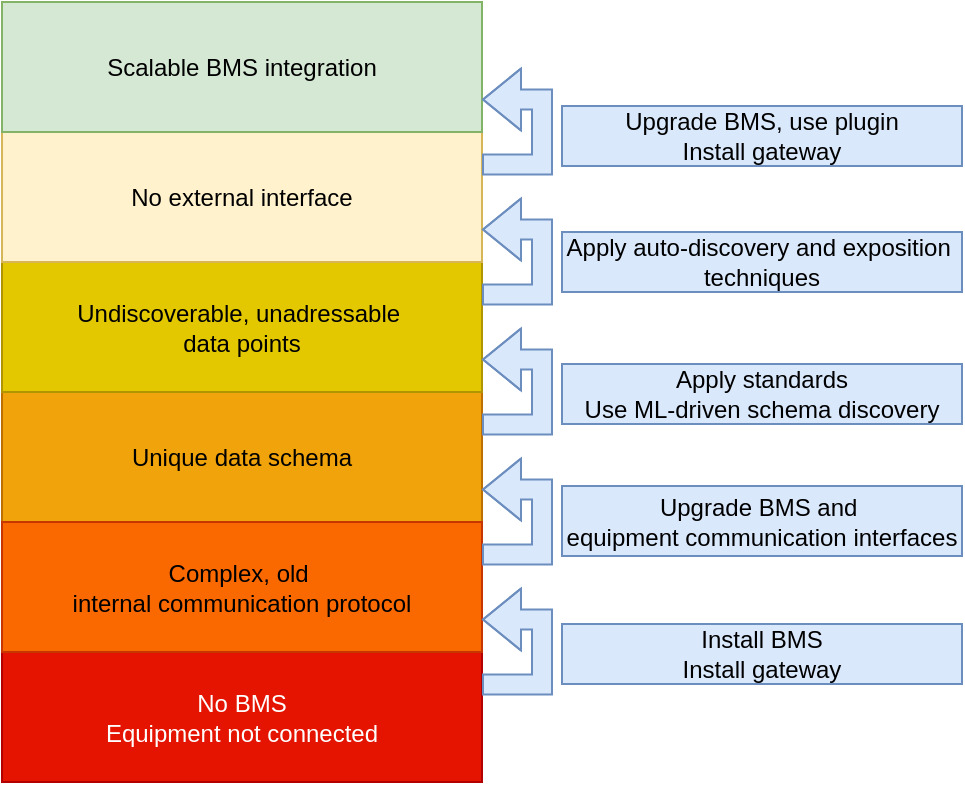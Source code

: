 <mxfile version="24.5.3" type="device">
  <diagram name="Page-1" id="dBMrY1sAy0kbCKGE9TMt">
    <mxGraphModel dx="1384" dy="843" grid="1" gridSize="10" guides="1" tooltips="1" connect="1" arrows="1" fold="1" page="1" pageScale="1" pageWidth="850" pageHeight="1100" math="0" shadow="0">
      <root>
        <mxCell id="0" />
        <mxCell id="1" parent="0" />
        <mxCell id="TtAZGiuE-PIxpERINSoc-18" value="No BMS&lt;div&gt;Equipment not connected&lt;/div&gt;" style="text;html=1;align=center;verticalAlign=middle;whiteSpace=wrap;rounded=0;fillColor=#e51400;strokeColor=#B20000;direction=south;fontColor=#ffffff;" vertex="1" parent="1">
          <mxGeometry x="80" y="630" width="240" height="65" as="geometry" />
        </mxCell>
        <mxCell id="TtAZGiuE-PIxpERINSoc-27" value="Unique data schema" style="text;html=1;align=center;verticalAlign=middle;whiteSpace=wrap;rounded=0;fillColor=#f0a30a;strokeColor=#BD7000;direction=south;fontColor=#000000;" vertex="1" parent="1">
          <mxGeometry x="80" y="500" width="240" height="65" as="geometry" />
        </mxCell>
        <mxCell id="TtAZGiuE-PIxpERINSoc-28" value="Complex, old&amp;nbsp;&lt;div&gt;internal communication protocol&lt;/div&gt;" style="text;html=1;align=center;verticalAlign=middle;whiteSpace=wrap;rounded=0;fillColor=#fa6800;strokeColor=#C73500;direction=south;fontColor=#000000;" vertex="1" parent="1">
          <mxGeometry x="80" y="565" width="240" height="65" as="geometry" />
        </mxCell>
        <mxCell id="TtAZGiuE-PIxpERINSoc-29" value="Undiscoverable, unadressable&amp;nbsp;&lt;div&gt;data points&lt;/div&gt;" style="text;html=1;align=center;verticalAlign=middle;whiteSpace=wrap;rounded=0;fillColor=#e3c800;strokeColor=#B09500;direction=south;fontColor=#000000;" vertex="1" parent="1">
          <mxGeometry x="80" y="435" width="240" height="65" as="geometry" />
        </mxCell>
        <mxCell id="TtAZGiuE-PIxpERINSoc-30" value="No external interface" style="text;html=1;align=center;verticalAlign=middle;whiteSpace=wrap;rounded=0;fillColor=#fff2cc;strokeColor=#d6b656;direction=south;" vertex="1" parent="1">
          <mxGeometry x="80" y="370" width="240" height="65" as="geometry" />
        </mxCell>
        <mxCell id="TtAZGiuE-PIxpERINSoc-31" value="Scalable BMS integration" style="text;html=1;align=center;verticalAlign=middle;whiteSpace=wrap;rounded=0;fillColor=#d5e8d4;strokeColor=#82b366;direction=south;" vertex="1" parent="1">
          <mxGeometry x="80" y="305" width="240" height="65" as="geometry" />
        </mxCell>
        <mxCell id="TtAZGiuE-PIxpERINSoc-32" value="" style="shape=flexArrow;endArrow=classic;html=1;rounded=0;exitX=0.25;exitY=0;exitDx=0;exitDy=0;entryX=0.75;entryY=0;entryDx=0;entryDy=0;edgeStyle=entityRelationEdgeStyle;fillColor=#dae8fc;strokeColor=#6c8ebf;" edge="1" parent="1" source="TtAZGiuE-PIxpERINSoc-18" target="TtAZGiuE-PIxpERINSoc-28">
          <mxGeometry width="50" height="50" relative="1" as="geometry">
            <mxPoint x="630" y="460" as="sourcePoint" />
            <mxPoint x="680" y="410" as="targetPoint" />
            <Array as="points">
              <mxPoint x="370" y="630" />
              <mxPoint x="380" y="630" />
              <mxPoint x="390" y="630" />
            </Array>
          </mxGeometry>
        </mxCell>
        <mxCell id="TtAZGiuE-PIxpERINSoc-34" value="" style="shape=flexArrow;endArrow=classic;html=1;rounded=0;exitX=0.25;exitY=0;exitDx=0;exitDy=0;entryX=0.75;entryY=0;entryDx=0;entryDy=0;edgeStyle=entityRelationEdgeStyle;fillColor=#dae8fc;strokeColor=#6c8ebf;" edge="1" parent="1" source="TtAZGiuE-PIxpERINSoc-28" target="TtAZGiuE-PIxpERINSoc-27">
          <mxGeometry width="50" height="50" relative="1" as="geometry">
            <mxPoint x="330" y="673" as="sourcePoint" />
            <mxPoint x="330" y="608" as="targetPoint" />
            <Array as="points">
              <mxPoint x="380" y="640" />
              <mxPoint x="390" y="640" />
              <mxPoint x="400" y="640" />
            </Array>
          </mxGeometry>
        </mxCell>
        <mxCell id="TtAZGiuE-PIxpERINSoc-35" value="" style="shape=flexArrow;endArrow=classic;html=1;rounded=0;exitX=0.25;exitY=0;exitDx=0;exitDy=0;entryX=0.75;entryY=0;entryDx=0;entryDy=0;edgeStyle=entityRelationEdgeStyle;fillColor=#dae8fc;strokeColor=#6c8ebf;" edge="1" parent="1" source="TtAZGiuE-PIxpERINSoc-27" target="TtAZGiuE-PIxpERINSoc-29">
          <mxGeometry width="50" height="50" relative="1" as="geometry">
            <mxPoint x="330" y="591" as="sourcePoint" />
            <mxPoint x="330" y="543" as="targetPoint" />
            <Array as="points">
              <mxPoint x="390" y="650" />
              <mxPoint x="400" y="650" />
              <mxPoint x="410" y="650" />
            </Array>
          </mxGeometry>
        </mxCell>
        <mxCell id="TtAZGiuE-PIxpERINSoc-36" value="" style="shape=flexArrow;endArrow=classic;html=1;rounded=0;exitX=0.25;exitY=0;exitDx=0;exitDy=0;entryX=0.75;entryY=0;entryDx=0;entryDy=0;edgeStyle=entityRelationEdgeStyle;fillColor=#dae8fc;strokeColor=#6c8ebf;" edge="1" parent="1" source="TtAZGiuE-PIxpERINSoc-29" target="TtAZGiuE-PIxpERINSoc-30">
          <mxGeometry width="50" height="50" relative="1" as="geometry">
            <mxPoint x="330" y="526" as="sourcePoint" />
            <mxPoint x="330" y="494" as="targetPoint" />
            <Array as="points">
              <mxPoint x="400" y="660" />
              <mxPoint x="410" y="660" />
              <mxPoint x="420" y="660" />
            </Array>
          </mxGeometry>
        </mxCell>
        <mxCell id="TtAZGiuE-PIxpERINSoc-37" value="" style="shape=flexArrow;endArrow=classic;html=1;rounded=0;exitX=0.25;exitY=0;exitDx=0;exitDy=0;entryX=0.75;entryY=0;entryDx=0;entryDy=0;edgeStyle=entityRelationEdgeStyle;fillColor=#dae8fc;strokeColor=#6c8ebf;" edge="1" parent="1" source="TtAZGiuE-PIxpERINSoc-30" target="TtAZGiuE-PIxpERINSoc-31">
          <mxGeometry width="50" height="50" relative="1" as="geometry">
            <mxPoint x="330" y="461" as="sourcePoint" />
            <mxPoint x="330" y="429" as="targetPoint" />
            <Array as="points">
              <mxPoint x="410" y="670" />
              <mxPoint x="420" y="670" />
              <mxPoint x="430" y="670" />
            </Array>
          </mxGeometry>
        </mxCell>
        <mxCell id="TtAZGiuE-PIxpERINSoc-38" value="Install BMS&lt;div&gt;Install gateway&lt;/div&gt;" style="text;html=1;align=center;verticalAlign=middle;whiteSpace=wrap;rounded=0;strokeColor=#6c8ebf;fillColor=#dae8fc;" vertex="1" parent="1">
          <mxGeometry x="360" y="616" width="200" height="30" as="geometry" />
        </mxCell>
        <mxCell id="TtAZGiuE-PIxpERINSoc-40" value="Upgrade BMS and&amp;nbsp;&lt;div&gt;equipment communication interfaces&lt;/div&gt;" style="text;html=1;align=center;verticalAlign=middle;whiteSpace=wrap;rounded=0;strokeColor=#6c8ebf;fillColor=#dae8fc;" vertex="1" parent="1">
          <mxGeometry x="360" y="547" width="200" height="35" as="geometry" />
        </mxCell>
        <mxCell id="TtAZGiuE-PIxpERINSoc-41" value="Apply standards&lt;div&gt;Use ML-driven schema discovery&lt;/div&gt;" style="text;html=1;align=center;verticalAlign=middle;whiteSpace=wrap;rounded=0;strokeColor=#6c8ebf;fillColor=#dae8fc;" vertex="1" parent="1">
          <mxGeometry x="360" y="486" width="200" height="30" as="geometry" />
        </mxCell>
        <mxCell id="TtAZGiuE-PIxpERINSoc-42" value="Apply auto-discovery and exposition&amp;nbsp;&lt;div&gt;techniques&lt;/div&gt;" style="text;html=1;align=center;verticalAlign=middle;whiteSpace=wrap;rounded=0;strokeColor=#6c8ebf;fillColor=#dae8fc;" vertex="1" parent="1">
          <mxGeometry x="360" y="420" width="200" height="30" as="geometry" />
        </mxCell>
        <mxCell id="TtAZGiuE-PIxpERINSoc-43" value="Upgrade BMS, use plugin&lt;div&gt;Install gateway&lt;/div&gt;" style="text;html=1;align=center;verticalAlign=middle;whiteSpace=wrap;rounded=0;strokeColor=#6c8ebf;fillColor=#dae8fc;" vertex="1" parent="1">
          <mxGeometry x="360" y="357" width="200" height="30" as="geometry" />
        </mxCell>
      </root>
    </mxGraphModel>
  </diagram>
</mxfile>
